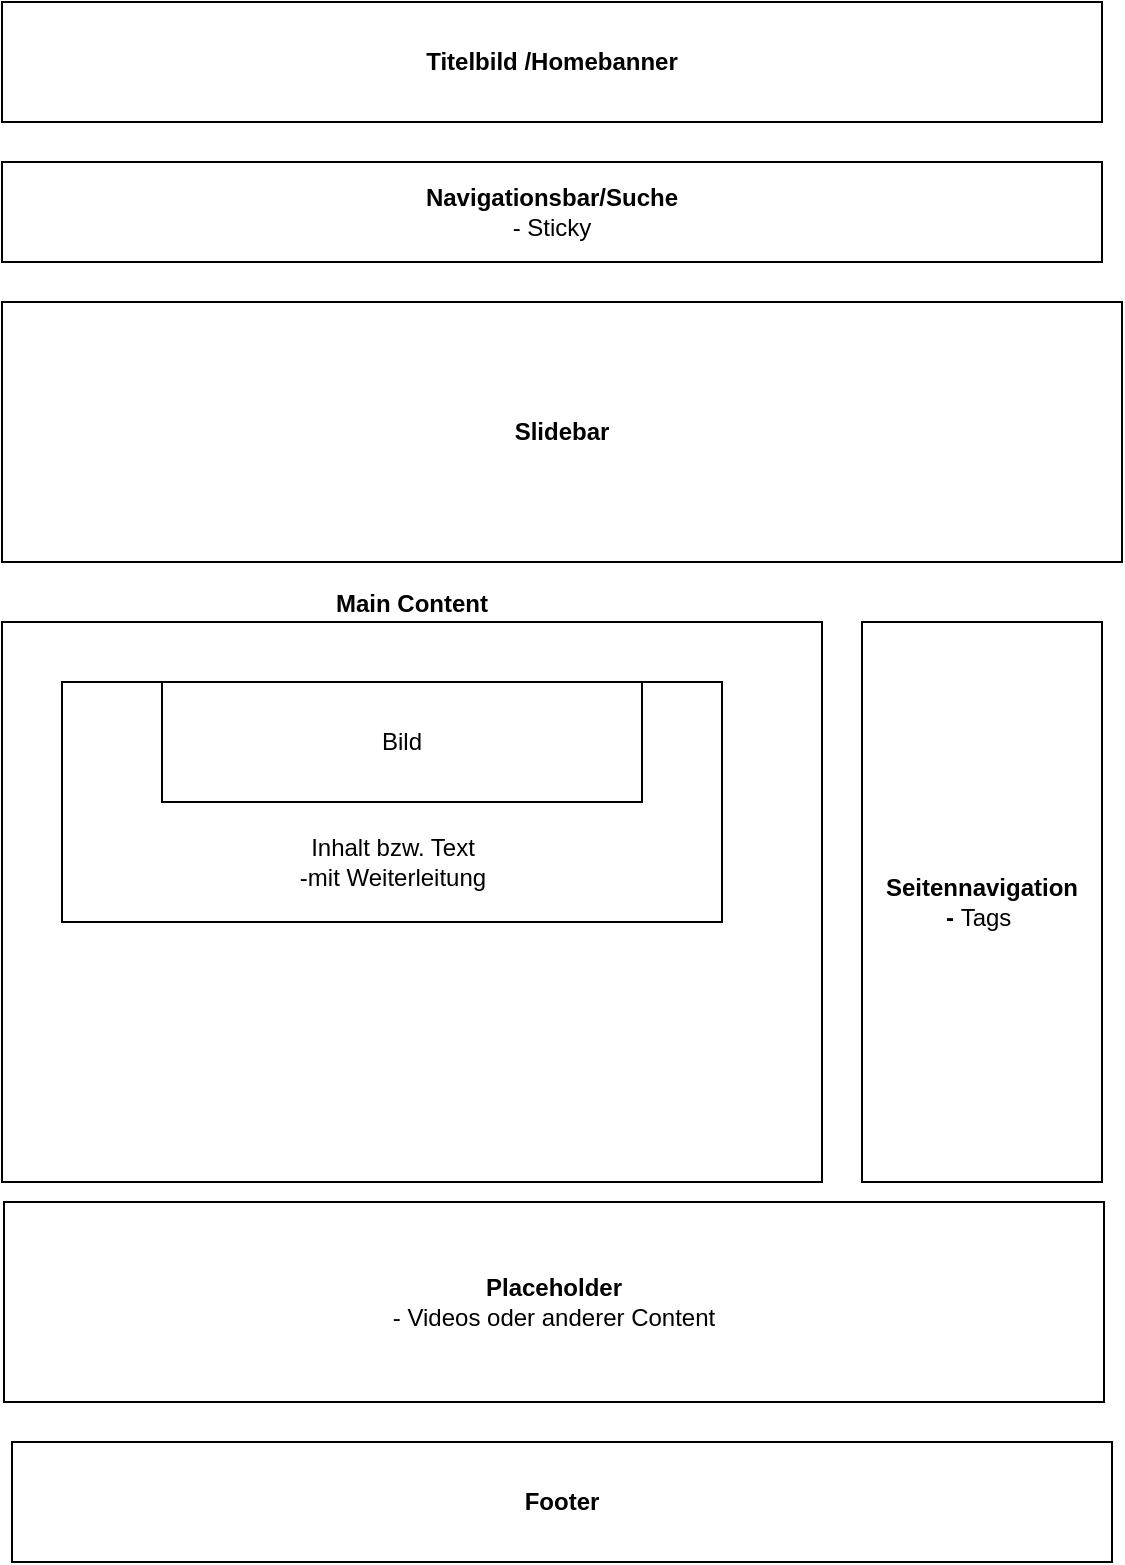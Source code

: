 <mxfile version="14.7.1" type="github"><diagram id="HzLkXNc-_xC7QLOpFeiJ" name="Page-1"><mxGraphModel dx="1254" dy="641" grid="1" gridSize="10" guides="1" tooltips="1" connect="1" arrows="1" fold="1" page="1" pageScale="1" pageWidth="827" pageHeight="1169" math="0" shadow="0"><root><mxCell id="0"/><mxCell id="1" parent="0"/><mxCell id="QjDuNr5OJQr8hcPdw18y-2" value="&lt;b&gt;Titelbild /Homebanner&lt;/b&gt;" style="rounded=0;whiteSpace=wrap;html=1;" vertex="1" parent="1"><mxGeometry x="120" y="30" width="550" height="60" as="geometry"/></mxCell><mxCell id="QjDuNr5OJQr8hcPdw18y-3" value="&lt;b&gt;Navigationsbar/Suche&lt;br&gt;&lt;/b&gt;- Sticky" style="rounded=0;whiteSpace=wrap;html=1;" vertex="1" parent="1"><mxGeometry x="120" y="110" width="550" height="50" as="geometry"/></mxCell><mxCell id="QjDuNr5OJQr8hcPdw18y-4" value="Main Content" style="rounded=0;whiteSpace=wrap;html=1;align=center;labelPosition=center;verticalLabelPosition=top;verticalAlign=bottom;fontStyle=1" vertex="1" parent="1"><mxGeometry x="120" y="340" width="410" height="280" as="geometry"/></mxCell><mxCell id="QjDuNr5OJQr8hcPdw18y-5" value="Seitennavigation&lt;br&gt;-&lt;span style=&quot;font-weight: normal&quot;&gt;&amp;nbsp;Tags&amp;nbsp;&lt;/span&gt;" style="rounded=0;whiteSpace=wrap;html=1;align=center;labelPosition=center;verticalLabelPosition=middle;verticalAlign=middle;fontStyle=1" vertex="1" parent="1"><mxGeometry x="550" y="340" width="120" height="280" as="geometry"/></mxCell><mxCell id="QjDuNr5OJQr8hcPdw18y-6" value="&lt;b&gt;Footer&lt;/b&gt;" style="rounded=0;whiteSpace=wrap;html=1;align=center;" vertex="1" parent="1"><mxGeometry x="125" y="750" width="550" height="60" as="geometry"/></mxCell><mxCell id="QjDuNr5OJQr8hcPdw18y-7" value="&lt;b&gt;Slidebar&lt;/b&gt;" style="rounded=0;whiteSpace=wrap;html=1;align=center;" vertex="1" parent="1"><mxGeometry x="120" y="180" width="560" height="130" as="geometry"/></mxCell><mxCell id="QjDuNr5OJQr8hcPdw18y-8" value="" style="rounded=0;whiteSpace=wrap;html=1;align=right;" vertex="1" parent="1"><mxGeometry x="150" y="370" width="330" height="120" as="geometry"/></mxCell><mxCell id="QjDuNr5OJQr8hcPdw18y-9" value="Bild" style="rounded=0;whiteSpace=wrap;html=1;align=center;" vertex="1" parent="1"><mxGeometry x="200" y="370" width="240" height="60" as="geometry"/></mxCell><mxCell id="QjDuNr5OJQr8hcPdw18y-10" value="Inhalt bzw. Text&lt;br&gt;-mit Weiterleitung" style="text;html=1;strokeColor=none;fillColor=none;align=center;verticalAlign=middle;whiteSpace=wrap;rounded=0;" vertex="1" parent="1"><mxGeometry x="242.5" y="450" width="145" height="20" as="geometry"/></mxCell><mxCell id="QjDuNr5OJQr8hcPdw18y-12" value="&lt;b&gt;Placeholder&lt;/b&gt;&lt;br&gt;- Videos oder anderer Content" style="rounded=0;whiteSpace=wrap;html=1;align=center;" vertex="1" parent="1"><mxGeometry x="121" y="630" width="550" height="100" as="geometry"/></mxCell></root></mxGraphModel></diagram></mxfile>
